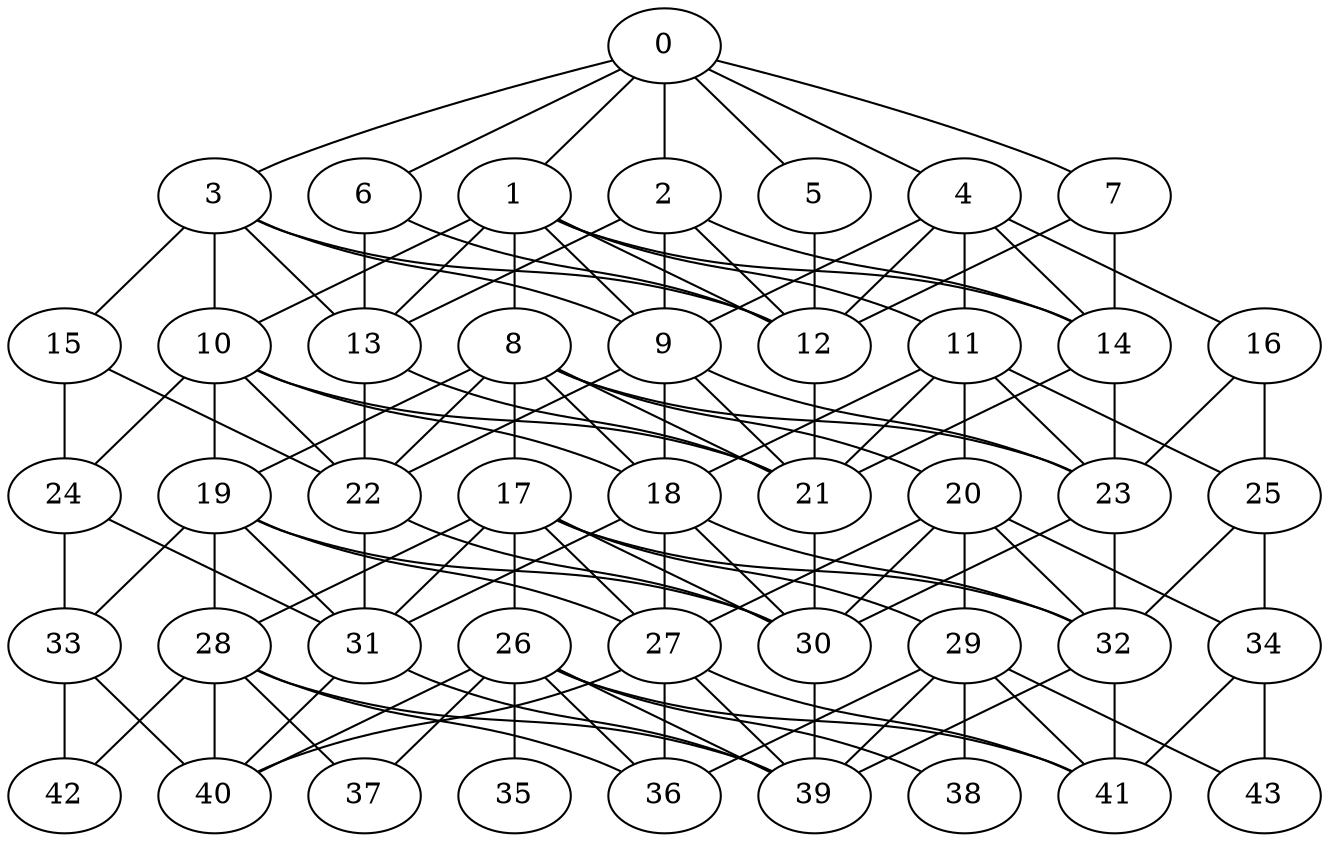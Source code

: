 strict graph  {
	0 -- 6;
	0 -- 2;
	0 -- 1;
	0 -- 3;
	0 -- 4;
	0 -- 7;
	0 -- 5;
	1 -- 10;
	1 -- 9;
	1 -- 8;
	1 -- 11;
	1 -- 12;
	1 -- 13;
	1 -- 14;
	2 -- 9;
	2 -- 12;
	2 -- 13;
	2 -- 14;
	3 -- 10;
	3 -- 9;
	3 -- 12;
	3 -- 13;
	3 -- 15;
	4 -- 9;
	4 -- 11;
	4 -- 12;
	4 -- 14;
	4 -- 16;
	5 -- 12;
	6 -- 12;
	6 -- 13;
	7 -- 12;
	7 -- 14;
	8 -- 17;
	8 -- 18;
	8 -- 19;
	8 -- 20;
	8 -- 21;
	8 -- 22;
	8 -- 23;
	9 -- 18;
	9 -- 21;
	9 -- 22;
	9 -- 23;
	10 -- 18;
	10 -- 19;
	10 -- 21;
	10 -- 22;
	10 -- 24;
	11 -- 18;
	11 -- 20;
	11 -- 21;
	11 -- 23;
	11 -- 25;
	12 -- 21;
	13 -- 21;
	13 -- 22;
	14 -- 21;
	14 -- 23;
	15 -- 22;
	15 -- 24;
	16 -- 23;
	16 -- 25;
	17 -- 26;
	17 -- 27;
	17 -- 28;
	17 -- 29;
	17 -- 30;
	17 -- 31;
	17 -- 32;
	18 -- 27;
	18 -- 30;
	18 -- 31;
	18 -- 32;
	19 -- 27;
	19 -- 28;
	19 -- 30;
	19 -- 31;
	19 -- 33;
	20 -- 27;
	20 -- 29;
	20 -- 30;
	20 -- 32;
	20 -- 34;
	21 -- 30;
	22 -- 30;
	22 -- 31;
	23 -- 30;
	23 -- 32;
	24 -- 31;
	24 -- 33;
	25 -- 32;
	25 -- 34;
	26 -- 35;
	26 -- 36;
	26 -- 37;
	26 -- 38;
	26 -- 39;
	26 -- 40;
	26 -- 41;
	27 -- 36;
	27 -- 39;
	27 -- 40;
	27 -- 41;
	28 -- 36;
	28 -- 37;
	28 -- 39;
	28 -- 40;
	28 -- 42;
	29 -- 36;
	29 -- 38;
	29 -- 39;
	29 -- 41;
	29 -- 43;
	30 -- 39;
	31 -- 39;
	31 -- 40;
	32 -- 39;
	32 -- 41;
	33 -- 40;
	33 -- 42;
	34 -- 41;
	34 -- 43;
}
